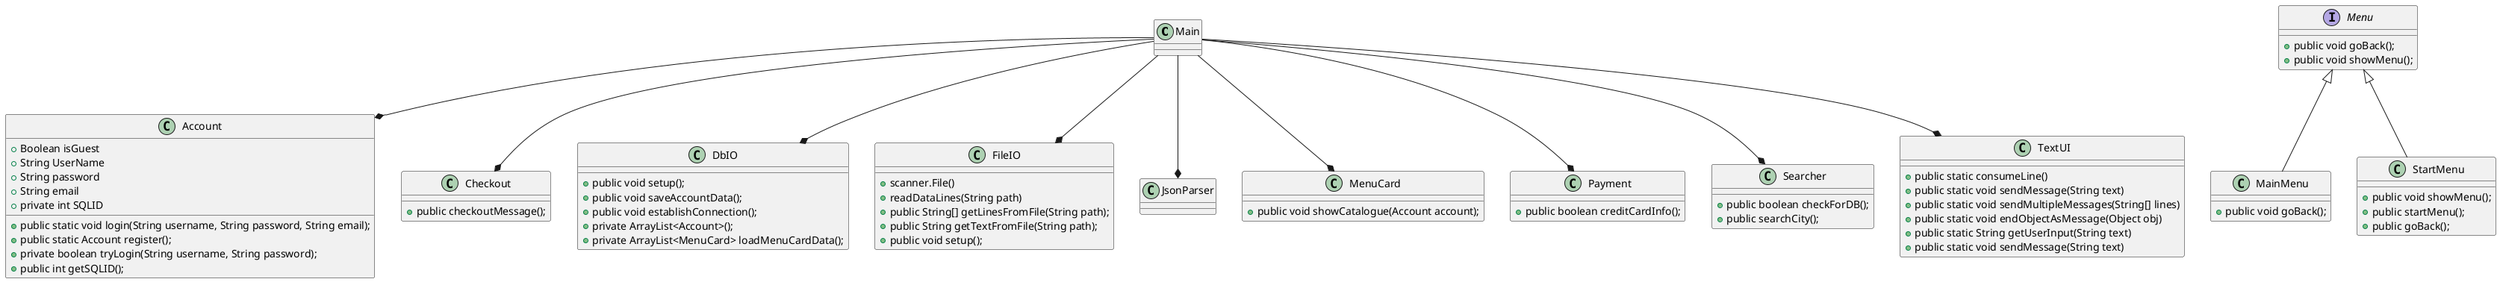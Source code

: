 @startuml

class Main
class Account
class Checkout
class DbIO
class FileIO
class JsonParser
class MainMenu
class MenuCard
class Payment
class Searcher
class StartMenu
class TextUI
interface Menu

Main --* Account
Main --* Checkout
Main --* DbIO
Main --* TextUI
Main --* FileIO
Main --* MenuCard
Main --* Payment
Main --* Searcher
Main --* JsonParser

Menu <|-- StartMenu
Menu <|-- MainMenu

StartMenu : + public void showMenu();
StartMenu : + public startMenu();
StartMenu : + public goBack();

Account : + public static void login(String username, String password, String email);
Account : + public static Account register();
Account : + private boolean tryLogin(String username, String password);
Account : + public int getSQLID();
Account : + Boolean isGuest
Account : + String UserName
Account : + String password
Account : + String email
Account : + private int SQLID

TextUI : + public static consumeLine()
TextUI : + public static void sendMessage(String text)
TextUI : + public static void sendMultipleMessages(String[] lines)
TextUI : + public static void endObjectAsMessage(Object obj)
TextUI : + public static String getUserInput(String text)

Menu : + public void goBack();
Menu : + public void showMenu();

DbIO : + public void setup();
DbIO : + public void saveAccountData();
DbIO : + public void establishConnection();
DbIO : + private ArrayList<Account>();
DbIO : + private ArrayList<MenuCard> loadMenuCardData();

FileIO : + scanner.File()
FileIO : + readDataLines(String path)
FileIO : + public String[] getLinesFromFile(String path);
FileIO : + public String getTextFromFile(String path);
FileIO : + public void setup();

TextUI : + public static void sendMessage(String text)

MenuCard : + public void showCatalogue(Account account);

Searcher : + public boolean checkForDB();
Searcher : + public searchCity();

Checkout : + public checkoutMessage();

Payment : + public boolean creditCardInfo();

MainMenu : + public void goBack();







@enduml
